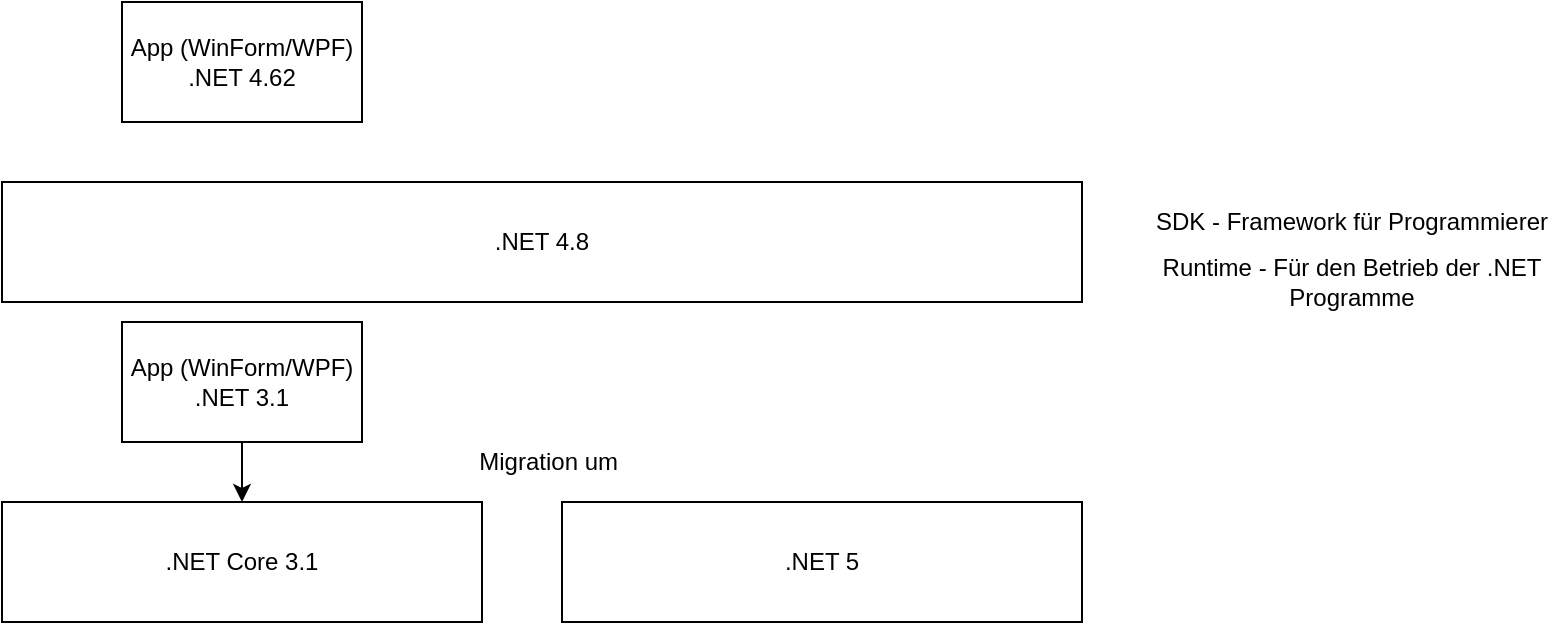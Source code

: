 <mxfile version="14.7.10" type="device"><diagram id="Pbgy5h03DYaMnKKRTfSD" name="Page-1"><mxGraphModel dx="782" dy="434" grid="1" gridSize="10" guides="1" tooltips="1" connect="1" arrows="1" fold="1" page="1" pageScale="1" pageWidth="827" pageHeight="1169" math="0" shadow="0"><root><mxCell id="0"/><mxCell id="1" parent="0"/><mxCell id="KeUTdcmba0twCBmu-LcW-1" value="App (WinForm/WPF)&lt;br&gt;.NET 4.62" style="rounded=0;whiteSpace=wrap;html=1;" vertex="1" parent="1"><mxGeometry x="80" y="50" width="120" height="60" as="geometry"/></mxCell><mxCell id="KeUTdcmba0twCBmu-LcW-2" value=".NET 4.8" style="rounded=0;whiteSpace=wrap;html=1;" vertex="1" parent="1"><mxGeometry x="20" y="140" width="540" height="60" as="geometry"/></mxCell><mxCell id="KeUTdcmba0twCBmu-LcW-3" value="SDK - Framework für Programmierer" style="text;html=1;strokeColor=none;fillColor=none;align=center;verticalAlign=middle;whiteSpace=wrap;rounded=0;" vertex="1" parent="1"><mxGeometry x="590" y="150" width="210" height="20" as="geometry"/></mxCell><mxCell id="KeUTdcmba0twCBmu-LcW-4" value="Runtime - Für den Betrieb der .NET Programme" style="text;html=1;strokeColor=none;fillColor=none;align=center;verticalAlign=middle;whiteSpace=wrap;rounded=0;" vertex="1" parent="1"><mxGeometry x="590" y="180" width="210" height="20" as="geometry"/></mxCell><mxCell id="KeUTdcmba0twCBmu-LcW-5" value=".NET Core 3.1" style="rounded=0;whiteSpace=wrap;html=1;" vertex="1" parent="1"><mxGeometry x="20" y="300" width="240" height="60" as="geometry"/></mxCell><mxCell id="KeUTdcmba0twCBmu-LcW-6" value=".NET 5" style="rounded=0;whiteSpace=wrap;html=1;" vertex="1" parent="1"><mxGeometry x="300" y="300" width="260" height="60" as="geometry"/></mxCell><mxCell id="KeUTdcmba0twCBmu-LcW-7" value="App (WinForm/WPF)&lt;br&gt;.NET 3.1" style="rounded=0;whiteSpace=wrap;html=1;" vertex="1" parent="1"><mxGeometry x="80" y="210" width="120" height="60" as="geometry"/></mxCell><mxCell id="KeUTdcmba0twCBmu-LcW-8" value="" style="endArrow=classic;html=1;exitX=0.5;exitY=1;exitDx=0;exitDy=0;entryX=0.5;entryY=0;entryDx=0;entryDy=0;" edge="1" parent="1" source="KeUTdcmba0twCBmu-LcW-7" target="KeUTdcmba0twCBmu-LcW-5"><mxGeometry width="50" height="50" relative="1" as="geometry"><mxPoint x="290" y="180" as="sourcePoint"/><mxPoint x="340" y="130" as="targetPoint"/></mxGeometry></mxCell><mxCell id="KeUTdcmba0twCBmu-LcW-9" value="Migration um&amp;nbsp;" style="text;html=1;strokeColor=none;fillColor=none;align=center;verticalAlign=middle;whiteSpace=wrap;rounded=0;" vertex="1" parent="1"><mxGeometry x="230" y="270" width="130" height="20" as="geometry"/></mxCell></root></mxGraphModel></diagram></mxfile>